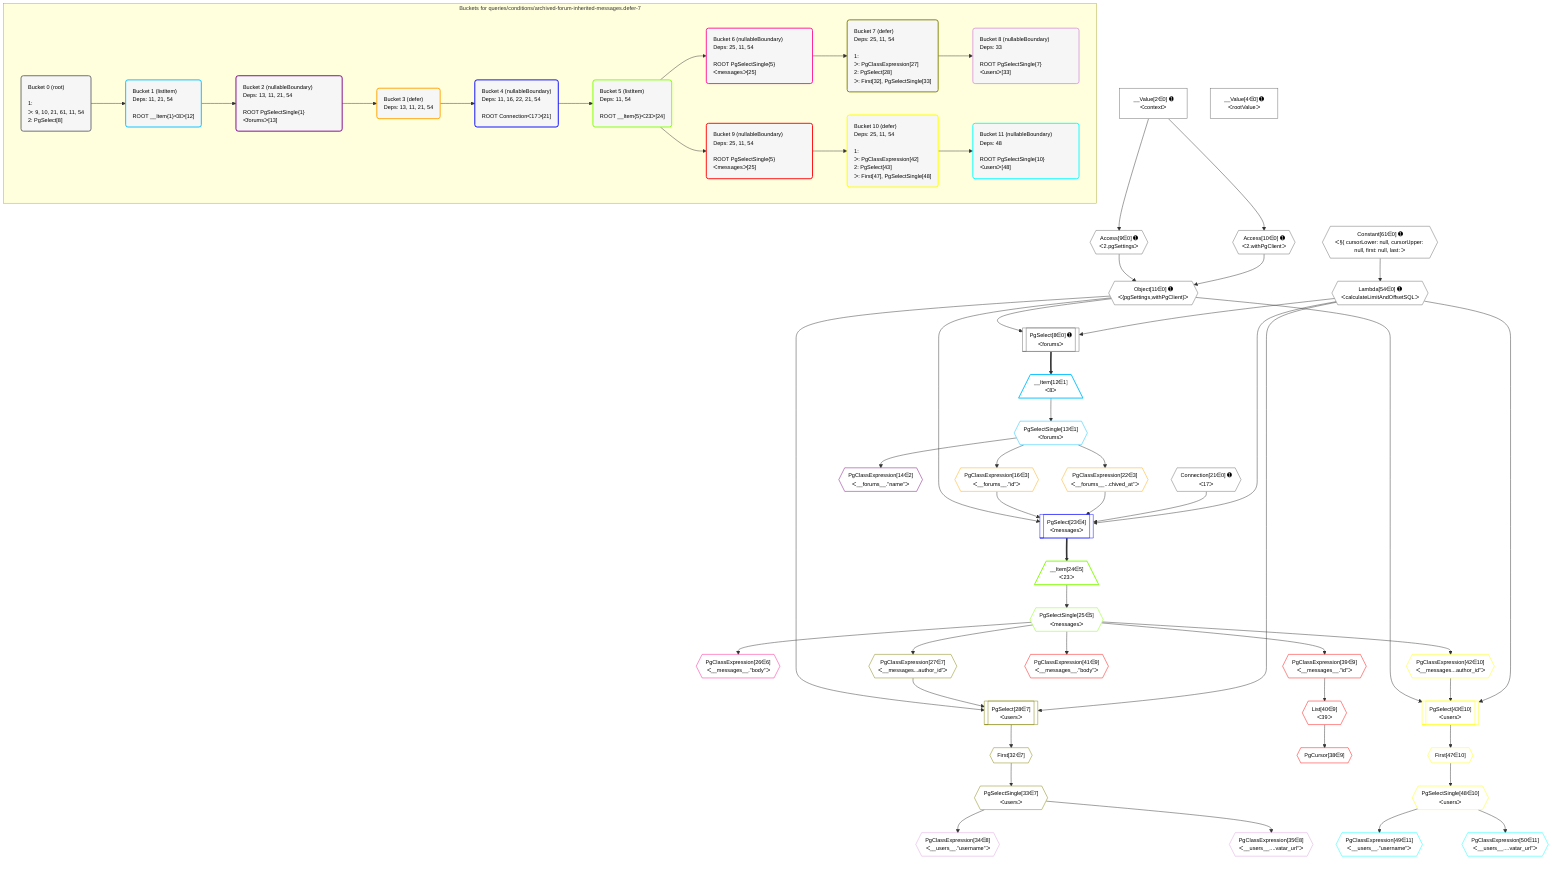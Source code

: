 %%{init: {'themeVariables': { 'fontSize': '12px'}}}%%
graph TD
    classDef path fill:#eee,stroke:#000,color:#000
    classDef plan fill:#fff,stroke-width:1px,color:#000
    classDef itemplan fill:#fff,stroke-width:2px,color:#000
    classDef unbatchedplan fill:#dff,stroke-width:1px,color:#000
    classDef sideeffectplan fill:#fcc,stroke-width:2px,color:#000
    classDef bucket fill:#f6f6f6,color:#000,stroke-width:2px,text-align:left


    %% plan dependencies
    PgSelect8[["PgSelect[8∈0] ➊<br />ᐸforumsᐳ"]]:::plan
    Object11{{"Object[11∈0] ➊<br />ᐸ{pgSettings,withPgClient}ᐳ"}}:::plan
    Lambda54{{"Lambda[54∈0] ➊<br />ᐸcalculateLimitAndOffsetSQLᐳ"}}:::plan
    Object11 & Lambda54 --> PgSelect8
    Access9{{"Access[9∈0] ➊<br />ᐸ2.pgSettingsᐳ"}}:::plan
    Access10{{"Access[10∈0] ➊<br />ᐸ2.withPgClientᐳ"}}:::plan
    Access9 & Access10 --> Object11
    __Value2["__Value[2∈0] ➊<br />ᐸcontextᐳ"]:::plan
    __Value2 --> Access9
    __Value2 --> Access10
    Constant61{{"Constant[61∈0] ➊<br />ᐸ§{ cursorLower: null, cursorUpper: null, first: null, last: ᐳ"}}:::plan
    Constant61 --> Lambda54
    __Value4["__Value[4∈0] ➊<br />ᐸrootValueᐳ"]:::plan
    Connection21{{"Connection[21∈0] ➊<br />ᐸ17ᐳ"}}:::plan
    __Item12[/"__Item[12∈1]<br />ᐸ8ᐳ"\]:::itemplan
    PgSelect8 ==> __Item12
    PgSelectSingle13{{"PgSelectSingle[13∈1]<br />ᐸforumsᐳ"}}:::plan
    __Item12 --> PgSelectSingle13
    PgClassExpression14{{"PgClassExpression[14∈2]<br />ᐸ__forums__.”name”ᐳ"}}:::plan
    PgSelectSingle13 --> PgClassExpression14
    PgClassExpression16{{"PgClassExpression[16∈3]<br />ᐸ__forums__.”id”ᐳ"}}:::plan
    PgSelectSingle13 --> PgClassExpression16
    PgClassExpression22{{"PgClassExpression[22∈3]<br />ᐸ__forums__...chived_at”ᐳ"}}:::plan
    PgSelectSingle13 --> PgClassExpression22
    PgSelect23[["PgSelect[23∈4]<br />ᐸmessagesᐳ"]]:::plan
    Object11 & PgClassExpression16 & PgClassExpression22 & Connection21 & Lambda54 --> PgSelect23
    __Item24[/"__Item[24∈5]<br />ᐸ23ᐳ"\]:::itemplan
    PgSelect23 ==> __Item24
    PgSelectSingle25{{"PgSelectSingle[25∈5]<br />ᐸmessagesᐳ"}}:::plan
    __Item24 --> PgSelectSingle25
    PgClassExpression26{{"PgClassExpression[26∈6]<br />ᐸ__messages__.”body”ᐳ"}}:::plan
    PgSelectSingle25 --> PgClassExpression26
    PgSelect28[["PgSelect[28∈7]<br />ᐸusersᐳ"]]:::plan
    PgClassExpression27{{"PgClassExpression[27∈7]<br />ᐸ__messages...author_id”ᐳ"}}:::plan
    Object11 & PgClassExpression27 & Lambda54 --> PgSelect28
    PgSelectSingle25 --> PgClassExpression27
    First32{{"First[32∈7]"}}:::plan
    PgSelect28 --> First32
    PgSelectSingle33{{"PgSelectSingle[33∈7]<br />ᐸusersᐳ"}}:::plan
    First32 --> PgSelectSingle33
    PgClassExpression34{{"PgClassExpression[34∈8]<br />ᐸ__users__.”username”ᐳ"}}:::plan
    PgSelectSingle33 --> PgClassExpression34
    PgClassExpression35{{"PgClassExpression[35∈8]<br />ᐸ__users__....vatar_url”ᐳ"}}:::plan
    PgSelectSingle33 --> PgClassExpression35
    PgCursor38{{"PgCursor[38∈9]"}}:::plan
    List40{{"List[40∈9]<br />ᐸ39ᐳ"}}:::plan
    List40 --> PgCursor38
    PgClassExpression39{{"PgClassExpression[39∈9]<br />ᐸ__messages__.”id”ᐳ"}}:::plan
    PgSelectSingle25 --> PgClassExpression39
    PgClassExpression39 --> List40
    PgClassExpression41{{"PgClassExpression[41∈9]<br />ᐸ__messages__.”body”ᐳ"}}:::plan
    PgSelectSingle25 --> PgClassExpression41
    PgSelect43[["PgSelect[43∈10]<br />ᐸusersᐳ"]]:::plan
    PgClassExpression42{{"PgClassExpression[42∈10]<br />ᐸ__messages...author_id”ᐳ"}}:::plan
    Object11 & PgClassExpression42 & Lambda54 --> PgSelect43
    PgSelectSingle25 --> PgClassExpression42
    First47{{"First[47∈10]"}}:::plan
    PgSelect43 --> First47
    PgSelectSingle48{{"PgSelectSingle[48∈10]<br />ᐸusersᐳ"}}:::plan
    First47 --> PgSelectSingle48
    PgClassExpression49{{"PgClassExpression[49∈11]<br />ᐸ__users__.”username”ᐳ"}}:::plan
    PgSelectSingle48 --> PgClassExpression49
    PgClassExpression50{{"PgClassExpression[50∈11]<br />ᐸ__users__....vatar_url”ᐳ"}}:::plan
    PgSelectSingle48 --> PgClassExpression50

    %% define steps

    subgraph "Buckets for queries/conditions/archived-forum-inherited-messages.defer-7"
    Bucket0("Bucket 0 (root)<br /><br />1: <br />ᐳ: 9, 10, 21, 61, 11, 54<br />2: PgSelect[8]"):::bucket
    classDef bucket0 stroke:#696969
    class Bucket0,__Value2,__Value4,PgSelect8,Access9,Access10,Object11,Connection21,Lambda54,Constant61 bucket0
    Bucket1("Bucket 1 (listItem)<br />Deps: 11, 21, 54<br /><br />ROOT __Item{1}ᐸ8ᐳ[12]"):::bucket
    classDef bucket1 stroke:#00bfff
    class Bucket1,__Item12,PgSelectSingle13 bucket1
    Bucket2("Bucket 2 (nullableBoundary)<br />Deps: 13, 11, 21, 54<br /><br />ROOT PgSelectSingle{1}ᐸforumsᐳ[13]"):::bucket
    classDef bucket2 stroke:#7f007f
    class Bucket2,PgClassExpression14 bucket2
    Bucket3("Bucket 3 (defer)<br />Deps: 13, 11, 21, 54"):::bucket
    classDef bucket3 stroke:#ffa500
    class Bucket3,PgClassExpression16,PgClassExpression22 bucket3
    Bucket4("Bucket 4 (nullableBoundary)<br />Deps: 11, 16, 22, 21, 54<br /><br />ROOT Connectionᐸ17ᐳ[21]"):::bucket
    classDef bucket4 stroke:#0000ff
    class Bucket4,PgSelect23 bucket4
    Bucket5("Bucket 5 (listItem)<br />Deps: 11, 54<br /><br />ROOT __Item{5}ᐸ23ᐳ[24]"):::bucket
    classDef bucket5 stroke:#7fff00
    class Bucket5,__Item24,PgSelectSingle25 bucket5
    Bucket6("Bucket 6 (nullableBoundary)<br />Deps: 25, 11, 54<br /><br />ROOT PgSelectSingle{5}ᐸmessagesᐳ[25]"):::bucket
    classDef bucket6 stroke:#ff1493
    class Bucket6,PgClassExpression26 bucket6
    Bucket7("Bucket 7 (defer)<br />Deps: 25, 11, 54<br /><br />1: <br />ᐳ: PgClassExpression[27]<br />2: PgSelect[28]<br />ᐳ: First[32], PgSelectSingle[33]"):::bucket
    classDef bucket7 stroke:#808000
    class Bucket7,PgClassExpression27,PgSelect28,First32,PgSelectSingle33 bucket7
    Bucket8("Bucket 8 (nullableBoundary)<br />Deps: 33<br /><br />ROOT PgSelectSingle{7}ᐸusersᐳ[33]"):::bucket
    classDef bucket8 stroke:#dda0dd
    class Bucket8,PgClassExpression34,PgClassExpression35 bucket8
    Bucket9("Bucket 9 (nullableBoundary)<br />Deps: 25, 11, 54<br /><br />ROOT PgSelectSingle{5}ᐸmessagesᐳ[25]"):::bucket
    classDef bucket9 stroke:#ff0000
    class Bucket9,PgCursor38,PgClassExpression39,List40,PgClassExpression41 bucket9
    Bucket10("Bucket 10 (defer)<br />Deps: 25, 11, 54<br /><br />1: <br />ᐳ: PgClassExpression[42]<br />2: PgSelect[43]<br />ᐳ: First[47], PgSelectSingle[48]"):::bucket
    classDef bucket10 stroke:#ffff00
    class Bucket10,PgClassExpression42,PgSelect43,First47,PgSelectSingle48 bucket10
    Bucket11("Bucket 11 (nullableBoundary)<br />Deps: 48<br /><br />ROOT PgSelectSingle{10}ᐸusersᐳ[48]"):::bucket
    classDef bucket11 stroke:#00ffff
    class Bucket11,PgClassExpression49,PgClassExpression50 bucket11
    Bucket0 --> Bucket1
    Bucket1 --> Bucket2
    Bucket2 --> Bucket3
    Bucket3 --> Bucket4
    Bucket4 --> Bucket5
    Bucket5 --> Bucket6 & Bucket9
    Bucket6 --> Bucket7
    Bucket7 --> Bucket8
    Bucket9 --> Bucket10
    Bucket10 --> Bucket11
    end
